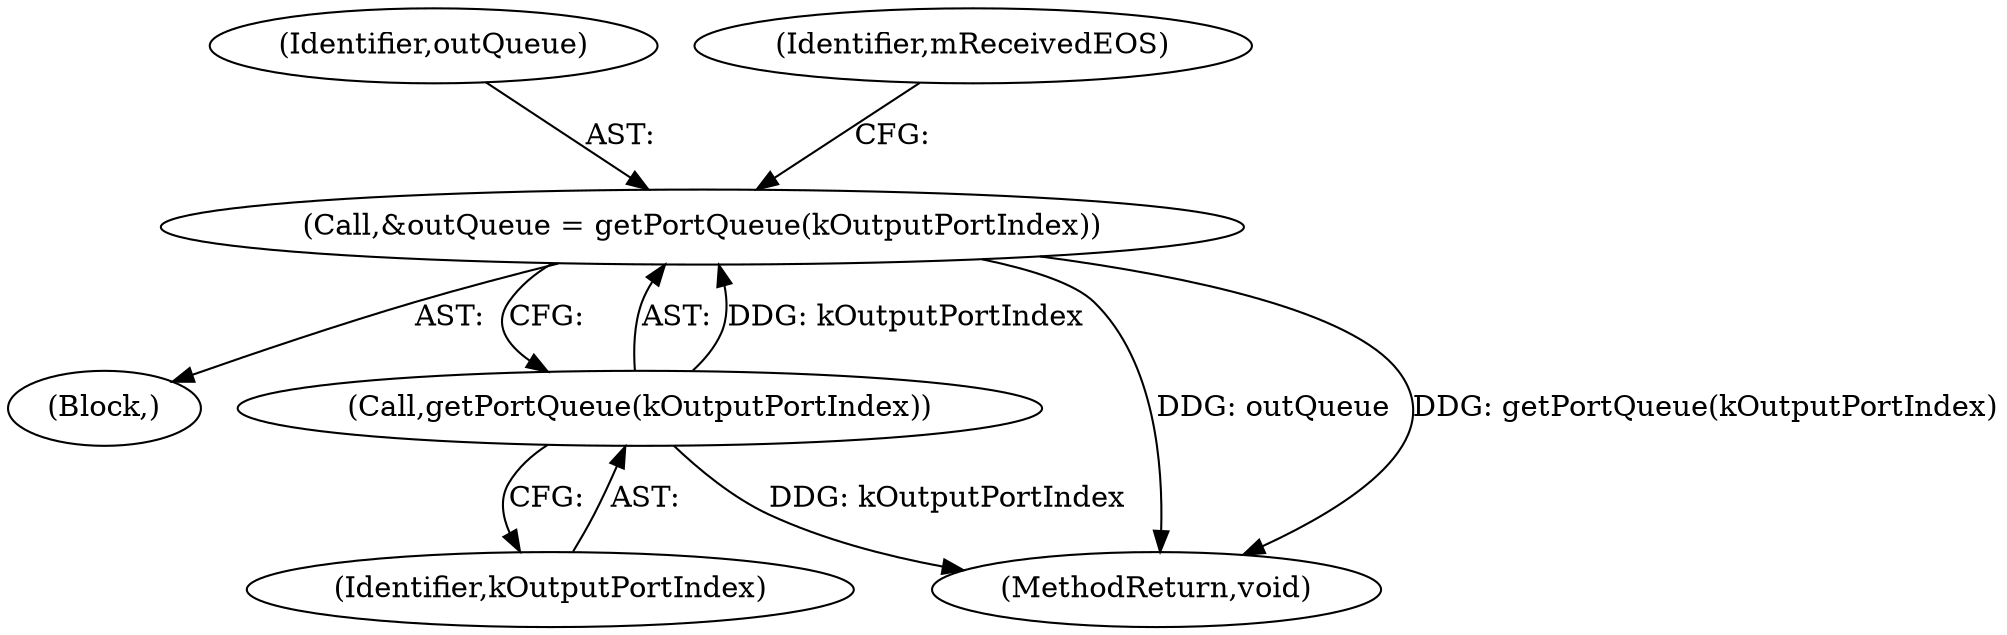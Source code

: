 digraph "0_Android_918eeaa29d99d257282fafec931b4bda0e3bae12_1@pointer" {
"1000150" [label="(Call,&outQueue = getPortQueue(kOutputPortIndex))"];
"1000152" [label="(Call,getPortQueue(kOutputPortIndex))"];
"1000151" [label="(Identifier,outQueue)"];
"1000156" [label="(Identifier,mReceivedEOS)"];
"1000150" [label="(Call,&outQueue = getPortQueue(kOutputPortIndex))"];
"1000110" [label="(Block,)"];
"1000153" [label="(Identifier,kOutputPortIndex)"];
"1000152" [label="(Call,getPortQueue(kOutputPortIndex))"];
"1000563" [label="(MethodReturn,void)"];
"1000150" -> "1000110"  [label="AST: "];
"1000150" -> "1000152"  [label="CFG: "];
"1000151" -> "1000150"  [label="AST: "];
"1000152" -> "1000150"  [label="AST: "];
"1000156" -> "1000150"  [label="CFG: "];
"1000150" -> "1000563"  [label="DDG: outQueue"];
"1000150" -> "1000563"  [label="DDG: getPortQueue(kOutputPortIndex)"];
"1000152" -> "1000150"  [label="DDG: kOutputPortIndex"];
"1000152" -> "1000153"  [label="CFG: "];
"1000153" -> "1000152"  [label="AST: "];
"1000152" -> "1000563"  [label="DDG: kOutputPortIndex"];
}

